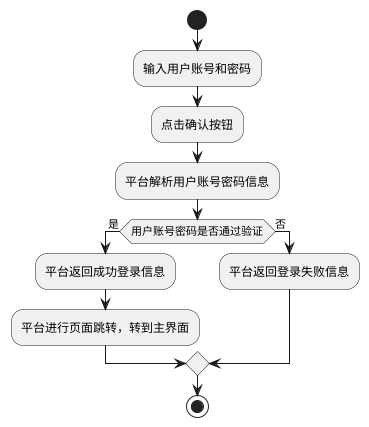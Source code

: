 @startuml

''' Layout
start
:输入用户账号和密码;
:点击确认按钮;
:平台解析用户账号密码信息;
if (用户账号密码是否通过验证) then (是)
    :平台返回成功登录信息;
    :平台进行页面跳转，转到主界面;
else (否)
    :平台返回登录失败信息;
endif
stop
@enduml